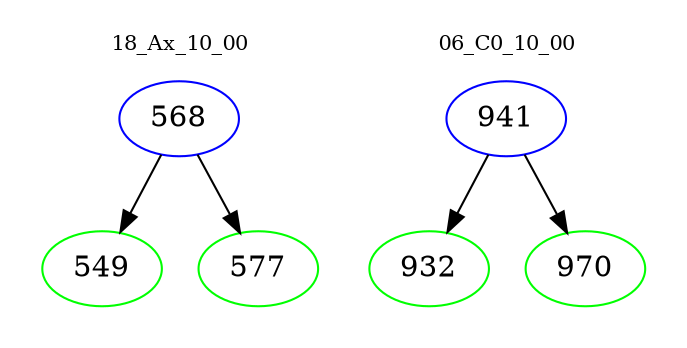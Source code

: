 digraph{
subgraph cluster_0 {
color = white
label = "18_Ax_10_00";
fontsize=10;
T0_568 [label="568", color="blue"]
T0_568 -> T0_549 [color="black"]
T0_549 [label="549", color="green"]
T0_568 -> T0_577 [color="black"]
T0_577 [label="577", color="green"]
}
subgraph cluster_1 {
color = white
label = "06_C0_10_00";
fontsize=10;
T1_941 [label="941", color="blue"]
T1_941 -> T1_932 [color="black"]
T1_932 [label="932", color="green"]
T1_941 -> T1_970 [color="black"]
T1_970 [label="970", color="green"]
}
}
